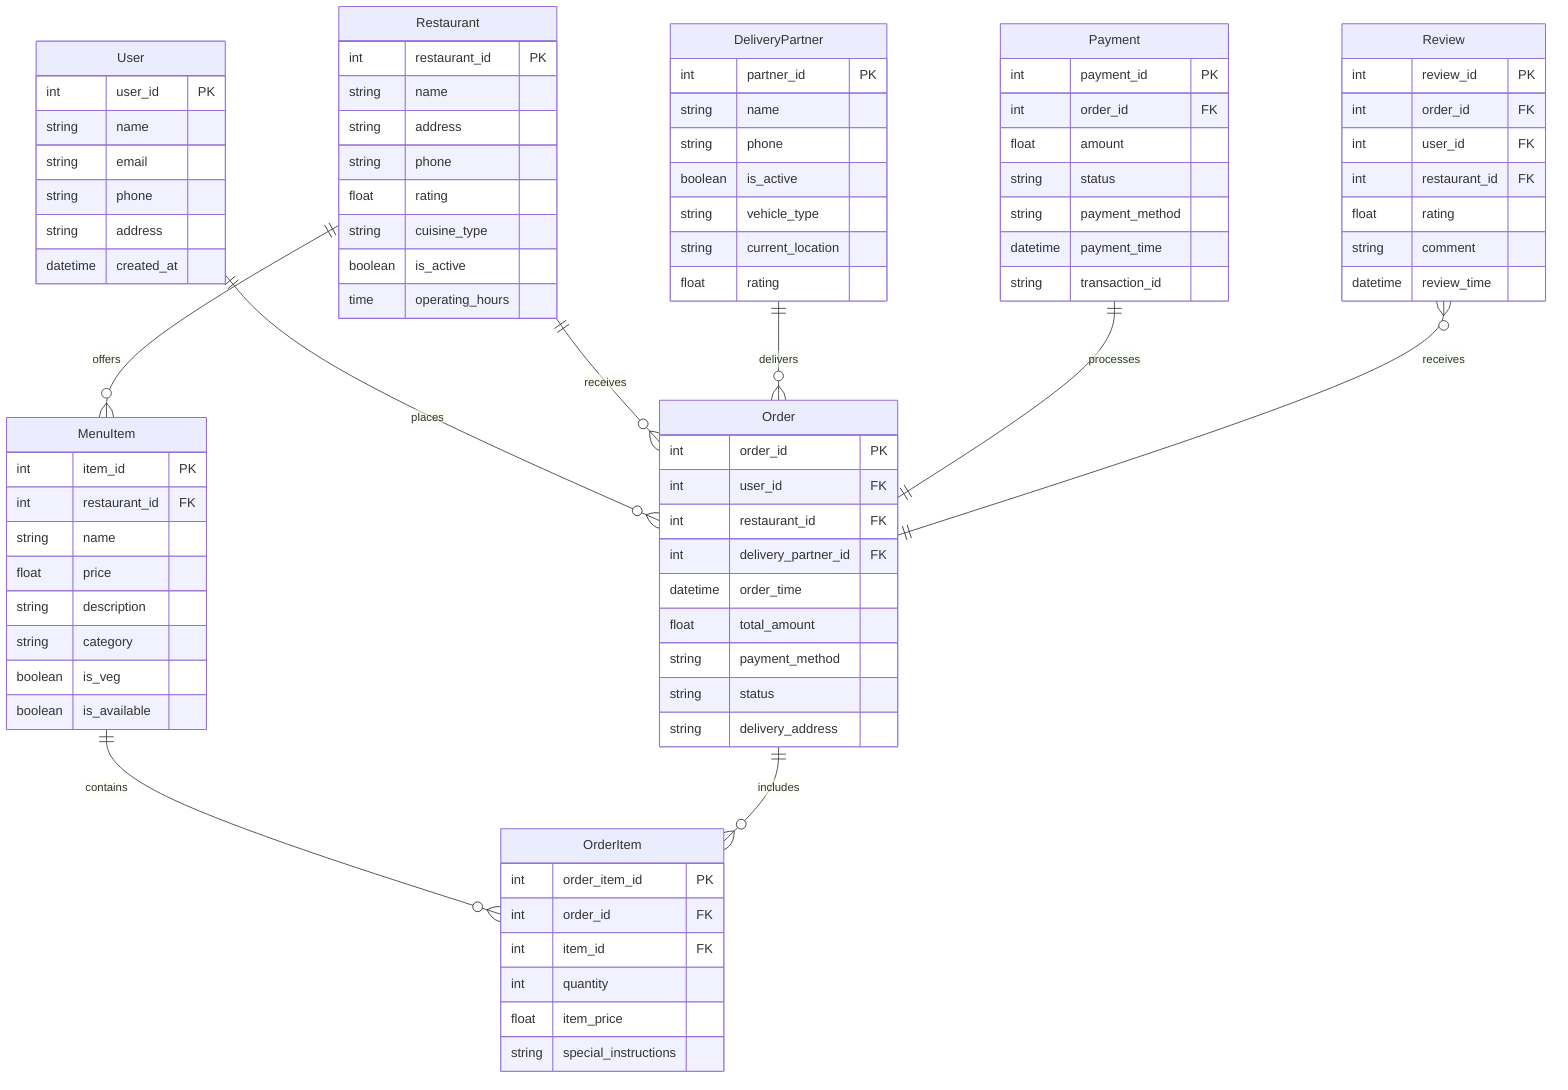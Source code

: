 erDiagram
    User ||--o{ Order : places
    User {
        int user_id PK
        string name
        string email
        string phone
        string address
        datetime created_at
    }

    Restaurant ||--o{ MenuItem : offers
    Restaurant ||--o{ Order : receives
    Restaurant {
        int restaurant_id PK
        string name
        string address
        string phone
        float rating
        string cuisine_type
        boolean is_active
        time operating_hours
    }

    MenuItem ||--o{ OrderItem : contains
    MenuItem {
        int item_id PK
        int restaurant_id FK
        string name
        float price
        string description
        string category
        boolean is_veg
        boolean is_available
    }

    Order ||--o{ OrderItem : includes
    Order {
        int order_id PK
        int user_id FK
        int restaurant_id FK
        int delivery_partner_id FK
        datetime order_time
        float total_amount
        string payment_method
        string status
        string delivery_address
    }

    OrderItem {
        int order_item_id PK
        int order_id FK
        int item_id FK
        int quantity
        float item_price
        string special_instructions
    }

    DeliveryPartner ||--o{ Order : delivers
    DeliveryPartner {
        int partner_id PK
        string name
        string phone
        boolean is_active
        string vehicle_type
        string current_location
        float rating
    }

    Payment ||--|| Order : processes
    Payment {
        int payment_id PK
        int order_id FK
        float amount
        string status
        string payment_method
        datetime payment_time
        string transaction_id
    }

    Review }o--|| Order : receives
    Review {
        int review_id PK
        int order_id FK
        int user_id FK
        int restaurant_id FK
        float rating
        string comment
        datetime review_time
    }